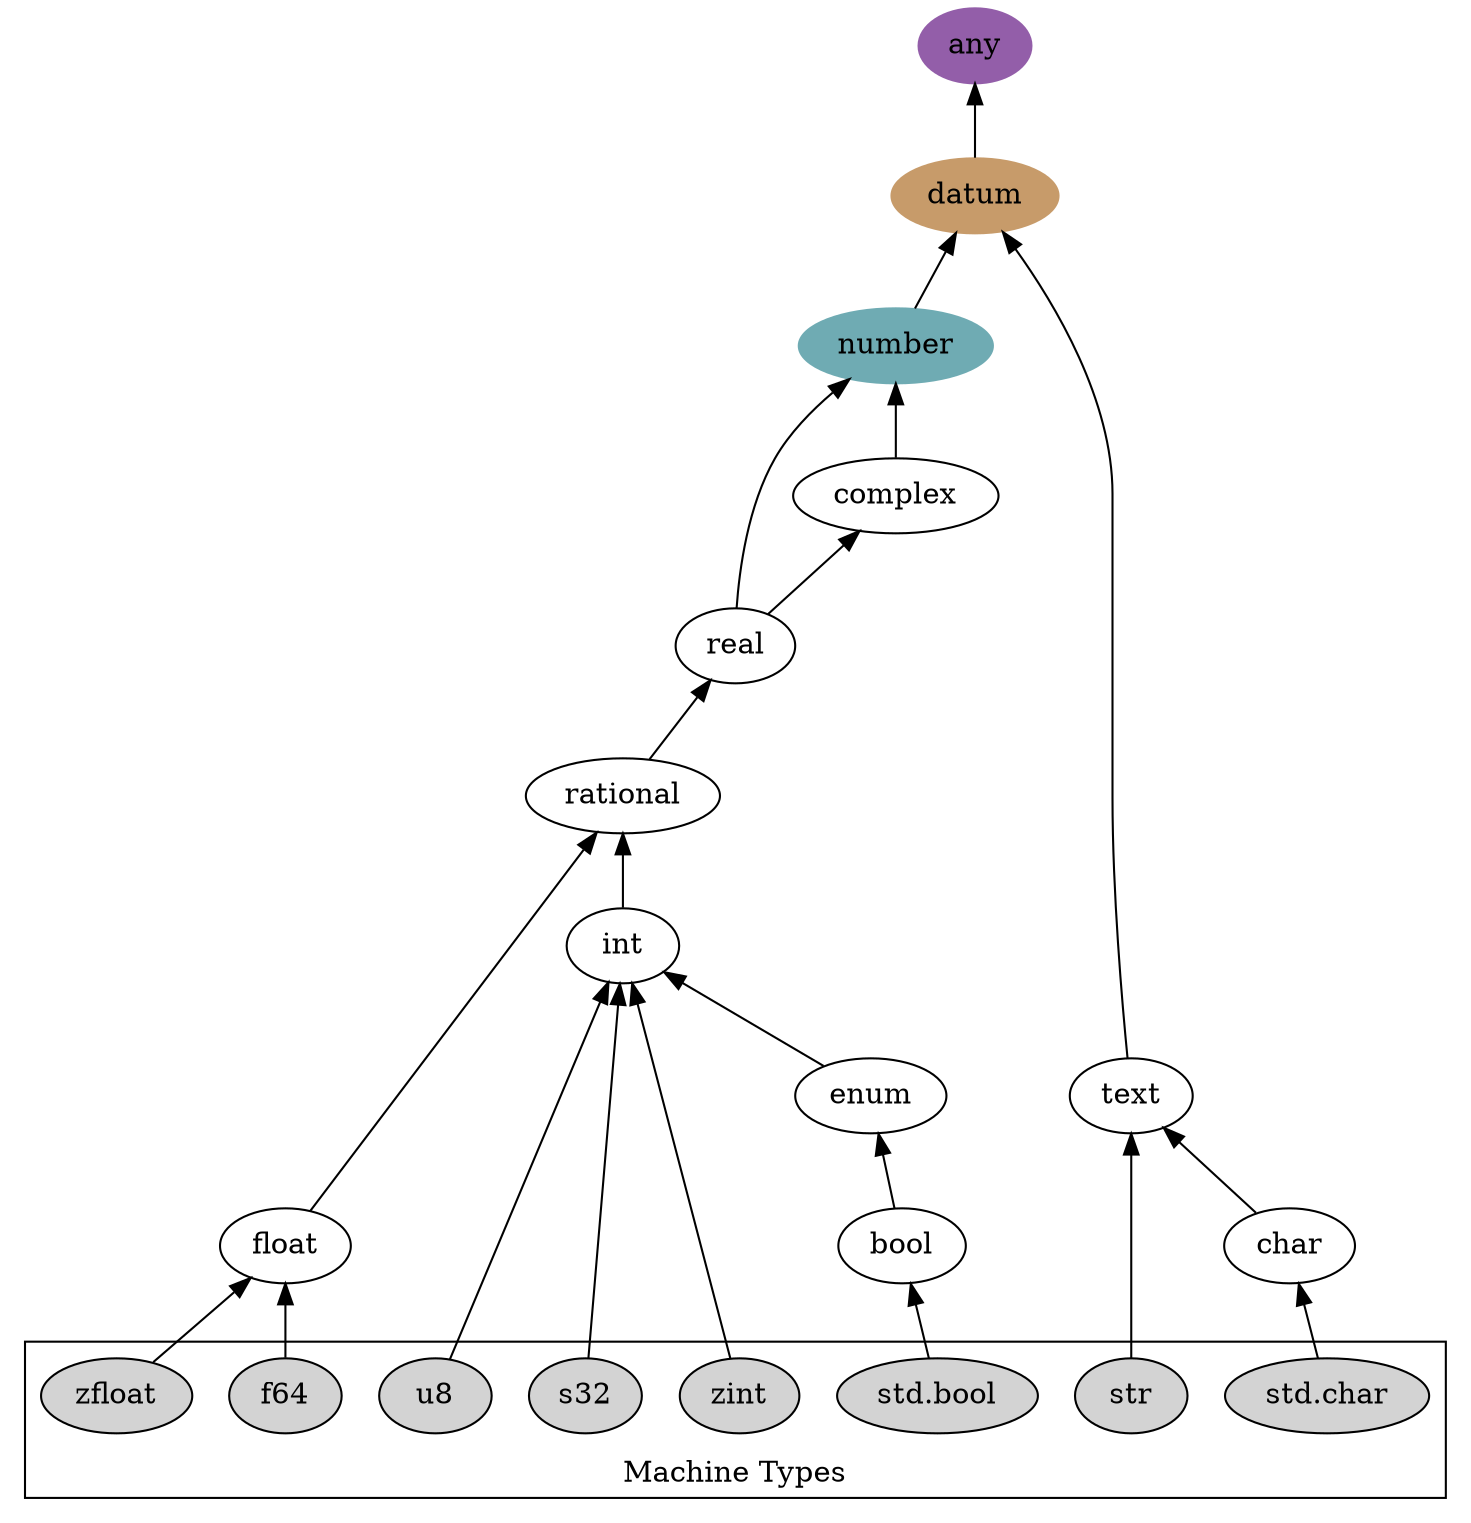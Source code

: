 digraph {
    #layout="fdp";
    rankdir="BT";
    #concentrate=true;

    ## NODES ##

    any [color="#935EA9",style="filled"];

    datum [color="#C79B6A", style="filled"];
    number [color="#6FABB3", style="filled"];


    ## EDGES ##


    datum -> any;

    number -> datum;

    complex -> number;

    real -> complex, number;

    rational -> real;

    int -> rational;

    float -> rational;

    enum -> int;

    bool -> enum;

    text -> datum;
    
    char -> text;
    

    ## TYPES

    subgraph cluster_1 {
        label="Machine Types";

        f64, zfloat [style="filled"];
        _char [label="std.char", style="filled"];
        _bool [label="std.bool", style="filled"];
        u8, s32, zint [style="filled"];
        str [style="filled"];

    }

    str -> text;
    zint -> int;
    s32 -> int;
    u8 -> int;
    f64 -> float;
    zfloat -> float;
    _bool -> bool;
    _char -> char;



}
